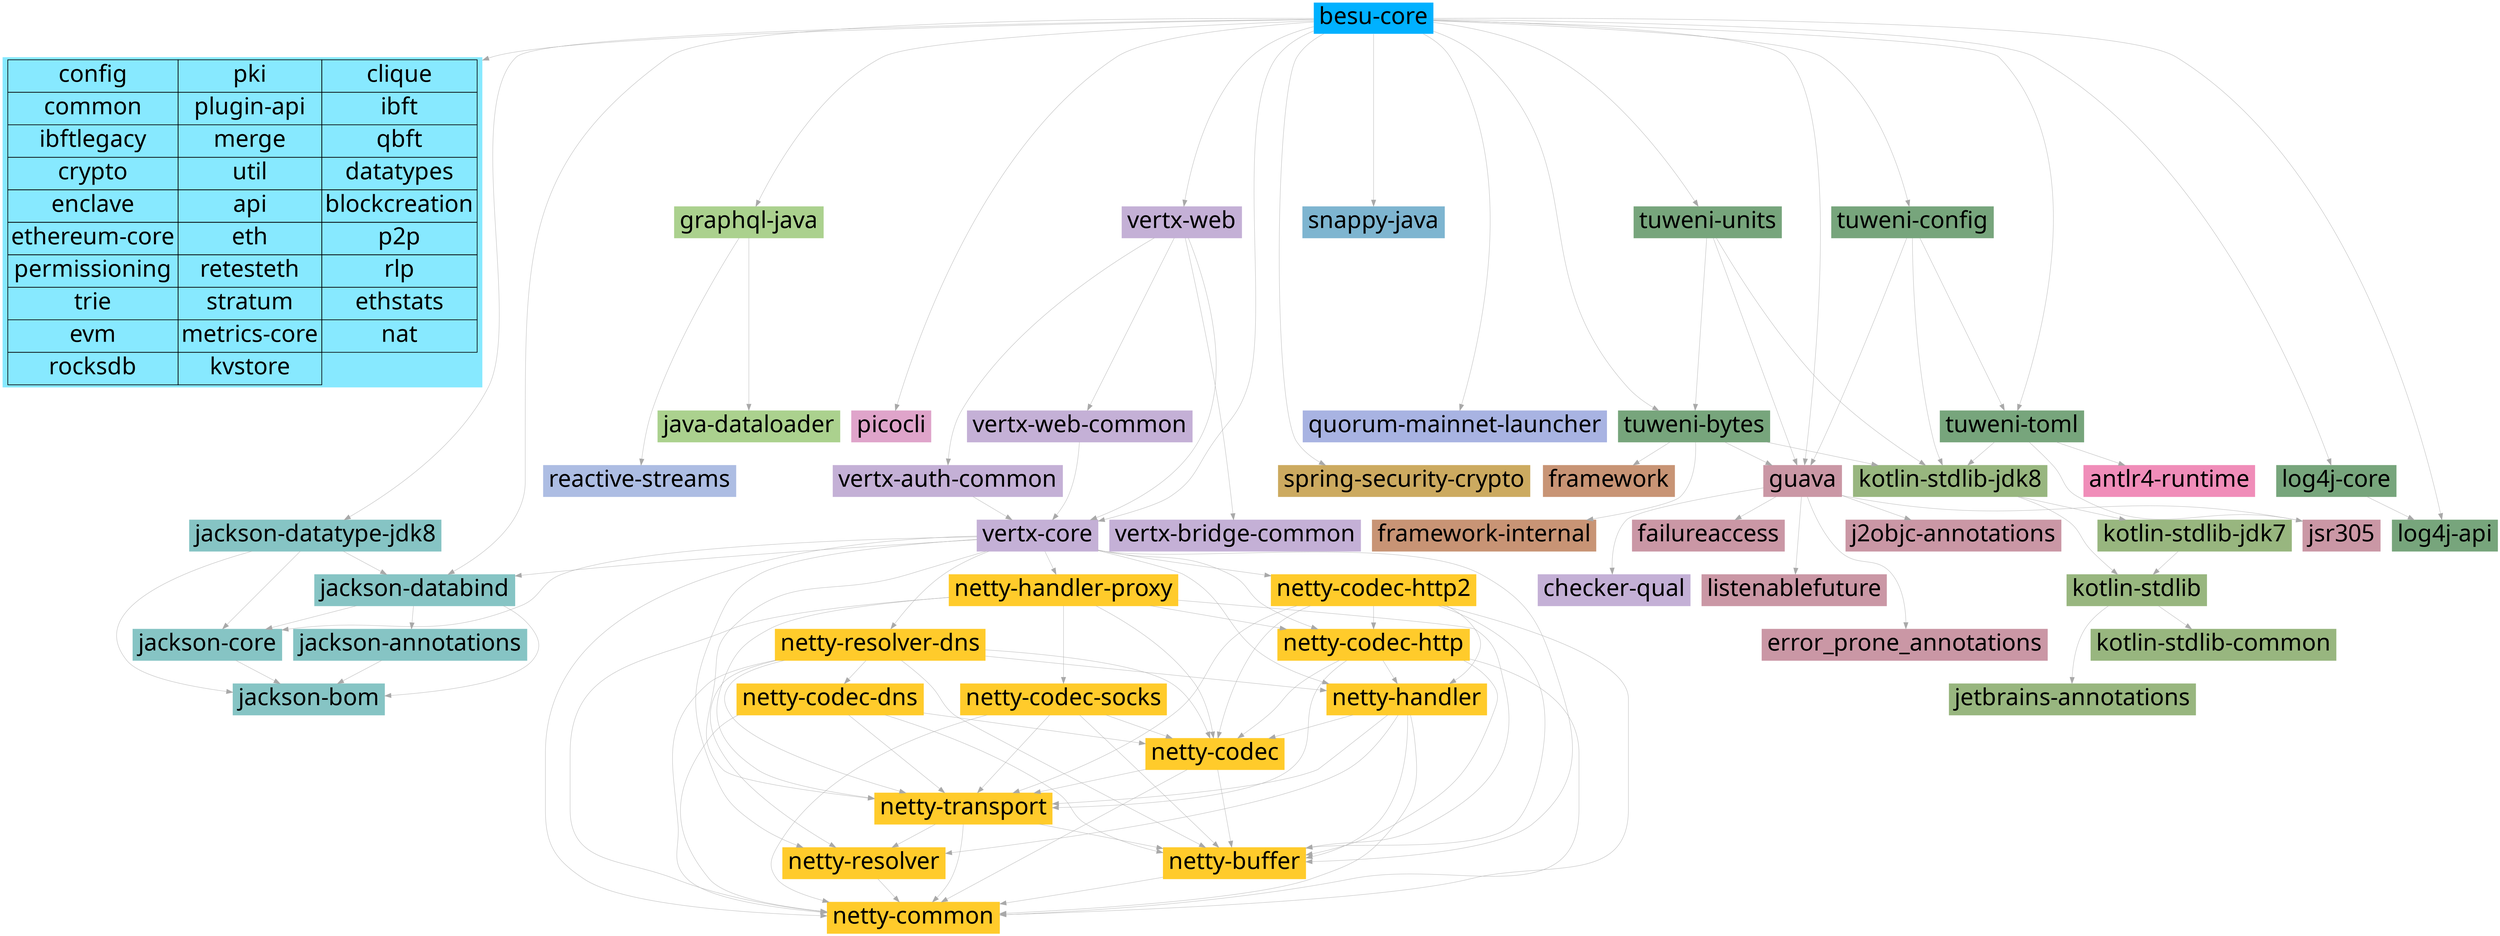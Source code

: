 digraph tree {
	node [fontname="Linux Biolinum"];
	{
		graph [rank=same];
		besubesu	[color="#00B1FF",
			fontsize=36,
			label="besu-core",
			shape=plaintext,
			style=filled];
	}
	internal	[color=black,
		fillcolor="#87E9FF",
		fontsize=36,
		label=<
<TABLE BORDER="0" CELLBORDER="1" CELLSPACING="0" CELLPADDING="4">
  <TR><TD>config</TD><TD PORT="f1">pki</TD><TD PORT="f2">clique</TD></TR>

  <TR><TD>common</TD><TD PORT="f1">plugin-api</TD><TD PORT="f2">ibft</TD></TR>

  <TR><TD>ibftlegacy</TD><TD PORT="f1">merge</TD><TD PORT="f2">qbft</TD></TR>

  <TR><TD>crypto</TD><TD PORT="f1">util</TD><TD PORT="f2">datatypes</TD></TR>

  <TR><TD>enclave</TD><TD PORT="f1">api</TD><TD PORT="f2">blockcreation</TD></TR>

  <TR><TD>ethereum-core</TD><TD PORT="f1">eth</TD><TD PORT="f2">p2p</TD></TR>

  <TR><TD>permissioning</TD><TD PORT="f1">retesteth</TD><TD PORT="f2">rlp</TD></TR>

  <TR><TD>trie</TD><TD PORT="f1">stratum</TD><TD PORT="f2">ethstats</TD></TR>

  <TR><TD>evm</TD><TD PORT="f1">metrics-core</TD><TD PORT="f2">nat</TD></TR>

  <TR><TD>rocksdb</TD><TD PORT="f1">kvstore</TD></TR>
</TABLE>>,
		shape=plaintext,
		style=filled];
	besubesu -> internal	[color=darkgray,
		minlen=1,
		penwidth=0.5];
	comfasterxmljacksoncorejacksondatabind	[color="#86C4C4",
		fontsize=36,
		label="jackson-databind",
		shape=rectangle,
		style=filled];
	besubesu -> comfasterxmljacksoncorejacksondatabind	[color=darkgray,
		penwidth=0.5];
	comfasterxmljacksondatatypejacksondatatypejdk8	[color="#86C4C4",
		fontsize=36,
		label="jackson-datatype-jdk8",
		shape=rectangle,
		style=filled];
	besubesu -> comfasterxmljacksondatatypejacksondatatypejdk8	[color=darkgray,
		penwidth=0.5];
	comgraphqljavagraphqljava	[color="#ABD18E",
		fontsize=36,
		label="graphql-java",
		shape=rectangle,
		style=filled];
	besubesu -> comgraphqljavagraphqljava	[color=darkgray,
		penwidth=0.5];
	infopicoclipicocli	[color="#DFA4CA",
		fontsize=36,
		label=picocli,
		shape=rectangle,
		style=filled];
	besubesu -> infopicoclipicocli	[color=darkgray,
		minlen=2,
		penwidth=0.5];
	iovertxvertxcore	[color="#C4B0D6",
		fontsize=36,
		label="vertx-core",
		shape=rectangle,
		style=filled];
	besubesu -> iovertxvertxcore	[color=darkgray,
		penwidth=0.5];
	iovertxvertxweb	[color="#C4B0D6",
		fontsize=36,
		label="vertx-web",
		shape=rectangle,
		style=filled];
	besubesu -> iovertxvertxweb	[color=darkgray,
		penwidth=0.5];
	orgspringframeworksecurityspringsecuritycrypto	[color="#CCAA60",
		fontsize=36,
		label="spring-security-crypto",
		shape=rectangle,
		style=filled];
	besubesu -> orgspringframeworksecurityspringsecuritycrypto	[color=darkgray,
		minlen=3,
		penwidth=0.5];
	orgxerialsnappysnappyjava	[color="#7EB5D0",
		fontsize=36,
		label="snappy-java",
		shape=rectangle,
		style=filled];
	besubesu -> orgxerialsnappysnappyjava	[color=darkgray,
		minlen=1,
		penwidth=0.5];
	netconsensysservicesquorummainnetlauncher	[color="#A8B3E2",
		fontsize=36,
		label="quorum-mainnet-launcher",
		shape=rectangle,
		style=filled];
	besubesu -> netconsensysservicesquorummainnetlauncher	[color=darkgray,
		minlen=2,
		penwidth=0.5];
	orgapachetuwenituweniunits	[color="#77A57C",
		fontsize=36,
		label="tuweni-units",
		shape=rectangle,
		style=filled];
	besubesu -> orgapachetuwenituweniunits	[color=darkgray,
		penwidth=0.5];
	orgapachetuwenituwenibytes	[color="#77A57C",
		fontsize=36,
		label="tuweni-bytes",
		shape=rectangle,
		style=filled];
	besubesu -> orgapachetuwenituwenibytes	[color=darkgray,
		penwidth=0.5];
	orgapachelogginglog4jlog4japi	[color="#77A57C",
		fontsize=36,
		label="log4j-api",
		shape=rectangle,
		style=filled];
	besubesu -> orgapachelogginglog4jlog4japi	[color=darkgray,
		penwidth=0.5];
	orgapachelogginglog4jlog4jcore	[color="#77A57C",
		fontsize=36,
		label="log4j-core",
		shape=rectangle,
		style=filled];
	besubesu -> orgapachelogginglog4jlog4jcore	[color=darkgray,
		minlen=3,
		penwidth=0.5];
	orgapachetuwenituweniconfig	[color="#77A57C",
		fontsize=36,
		label="tuweni-config",
		shape=rectangle,
		style=filled];
	besubesu -> orgapachetuwenituweniconfig	[color=darkgray,
		penwidth=0.5];
	orgapachetuwenituwenitoml	[color="#77A57C",
		fontsize=36,
		label="tuweni-toml",
		shape=rectangle,
		style=filled];
	besubesu -> orgapachetuwenituwenitoml	[color=darkgray,
		penwidth=0.5];
	comgoogleguavaguava	[color="#CA97A5",
		fontsize=36,
		label=guava,
		shape=rectangle,
		style=filled];
	besubesu -> comgoogleguavaguava	[color=darkgray,
		penwidth=0.5];
	comfasterxmljacksoncorejacksonannotations	[color="#86C4C4",
		fontsize=36,
		label="jackson-annotations",
		shape=rectangle,
		style=filled];
	comfasterxmljacksoncorejacksondatabind -> comfasterxmljacksoncorejacksonannotations	[color=darkgray,
		minlen=1,
		penwidth=0.5];
	comfasterxmljacksonjacksonbom	[color="#86C4C4",
		fontsize=36,
		label="jackson-bom",
		shape=rectangle,
		style=filled];
	comfasterxmljacksoncorejacksondatabind -> comfasterxmljacksonjacksonbom	[color=darkgray,
		penwidth=0.5];
	comfasterxmljacksoncorejacksoncore	[color="#86C4C4",
		fontsize=36,
		label="jackson-core",
		shape=rectangle,
		style=filled];
	comfasterxmljacksoncorejacksondatabind -> comfasterxmljacksoncorejacksoncore	[color=darkgray,
		penwidth=0.5];
	comfasterxmljacksoncorejacksonannotations -> comfasterxmljacksonjacksonbom	[color=darkgray,
		penwidth=0.5];
	comfasterxmljacksoncorejacksoncore -> comfasterxmljacksonjacksonbom	[color=darkgray,
		penwidth=0.5];
	comfasterxmljacksondatatypejacksondatatypejdk8 -> comfasterxmljacksoncorejacksondatabind	[color=darkgray,
		penwidth=0.5];
	comfasterxmljacksondatatypejacksondatatypejdk8 -> comfasterxmljacksonjacksonbom	[color=darkgray,
		penwidth=0.5];
	comfasterxmljacksondatatypejacksondatatypejdk8 -> comfasterxmljacksoncorejacksoncore	[color=darkgray,
		penwidth=0.5];
	comgraphqljavajavadataloader	[color="#ABD18E",
		fontsize=36,
		label="java-dataloader",
		shape=rectangle,
		style=filled];
	comgraphqljavagraphqljava -> comgraphqljavajavadataloader	[color=darkgray,
		minlen=1,
		penwidth=0.5];
	orgreactivestreamsreactivestreams	[color="#ADBDE3",
		fontsize=36,
		label="reactive-streams",
		shape=rectangle,
		style=filled];
	comgraphqljavagraphqljava -> orgreactivestreamsreactivestreams	[color=darkgray,
		minlen=2,
		penwidth=0.5];
	iovertxvertxcore -> comfasterxmljacksoncorejacksondatabind	[color=darkgray,
		penwidth=0.5];
	iovertxvertxcore -> comfasterxmljacksoncorejacksoncore	[color=darkgray,
		penwidth=0.5];
	ionettynettyhandlerproxy	[color="#ffcb2b",
		fontsize=36,
		label="netty-handler-proxy",
		shape=rectangle,
		style=filled];
	iovertxvertxcore -> ionettynettyhandlerproxy	[color=darkgray,
		penwidth=0.5];
	ionettynettycodechttp	[color="#ffcb2b",
		fontsize=36,
		label="netty-codec-http",
		shape=rectangle,
		style=filled];
	iovertxvertxcore -> ionettynettycodechttp	[color=darkgray,
		penwidth=0.5];
	ionettynettyhandler	[color="#ffcb2b",
		fontsize=36,
		label="netty-handler",
		shape=rectangle,
		style=filled];
	iovertxvertxcore -> ionettynettyhandler	[color=darkgray,
		penwidth=0.5];
	ionettynettytransport	[color="#ffcb2b",
		fontsize=36,
		label="netty-transport",
		shape=rectangle,
		style=filled];
	iovertxvertxcore -> ionettynettytransport	[color=darkgray,
		penwidth=0.5];
	ionettynettybuffer	[color="#ffcb2b",
		fontsize=36,
		label="netty-buffer",
		shape=rectangle,
		style=filled];
	iovertxvertxcore -> ionettynettybuffer	[color=darkgray,
		penwidth=0.5];
	ionettynettycommon	[color="#ffcb2b",
		fontsize=36,
		label="netty-common",
		shape=rectangle,
		style=filled];
	iovertxvertxcore -> ionettynettycommon	[color=darkgray,
		penwidth=0.5];
	ionettynettyresolver	[color="#ffcb2b",
		fontsize=36,
		label="netty-resolver",
		shape=rectangle,
		style=filled];
	iovertxvertxcore -> ionettynettyresolver	[color=darkgray,
		penwidth=0.5];
	ionettynettycodechttp2	[color="#ffcb2b",
		fontsize=36,
		label="netty-codec-http2",
		shape=rectangle,
		style=filled];
	iovertxvertxcore -> ionettynettycodechttp2	[color=darkgray,
		penwidth=0.5];
	ionettynettyresolverdns	[color="#ffcb2b",
		fontsize=36,
		label="netty-resolver-dns",
		shape=rectangle,
		style=filled];
	iovertxvertxcore -> ionettynettyresolverdns	[color=darkgray,
		penwidth=0.5];
	iovertxvertxweb -> iovertxvertxcore	[color=darkgray,
		penwidth=0.5];
	iovertxvertxwebcommon	[color="#C4B0D6",
		fontsize=36,
		label="vertx-web-common",
		shape=rectangle,
		style=filled];
	iovertxvertxweb -> iovertxvertxwebcommon	[color=darkgray,
		minlen=1,
		penwidth=0.5];
	iovertxvertxauthcommon	[color="#C4B0D6",
		fontsize=36,
		label="vertx-auth-common",
		shape=rectangle,
		style=filled];
	iovertxvertxweb -> iovertxvertxauthcommon	[color=darkgray,
		minlen=2,
		penwidth=0.5];
	iovertxvertxbridgecommon	[color="#C4B0D6",
		fontsize=36,
		label="vertx-bridge-common",
		shape=rectangle,
		style=filled];
	iovertxvertxweb -> iovertxvertxbridgecommon	[color=darkgray,
		minlen=3,
		penwidth=0.5];
	iovertxvertxwebcommon -> iovertxvertxcore	[color=darkgray,
		penwidth=0.5];
	iovertxvertxauthcommon -> iovertxvertxcore	[color=darkgray,
		penwidth=0.5];
	ionettynettyhandlerproxy -> ionettynettycodechttp	[color=darkgray,
		penwidth=0.5];
	ionettynettycodec	[color="#ffcb2b",
		fontsize=36,
		label="netty-codec",
		shape=rectangle,
		style=filled];
	ionettynettyhandlerproxy -> ionettynettycodec	[color=darkgray,
		penwidth=0.5];
	ionettynettyhandlerproxy -> ionettynettytransport	[color=darkgray,
		penwidth=0.5];
	ionettynettyhandlerproxy -> ionettynettybuffer	[color=darkgray,
		penwidth=0.5];
	ionettynettyhandlerproxy -> ionettynettycommon	[color=darkgray,
		penwidth=0.5];
	ionettynettycodecsocks	[color="#ffcb2b",
		fontsize=36,
		label="netty-codec-socks",
		shape=rectangle,
		style=filled];
	ionettynettyhandlerproxy -> ionettynettycodecsocks	[color=darkgray,
		penwidth=0.5];
	ionettynettycodechttp -> ionettynettyhandler	[color=darkgray,
		penwidth=0.5];
	ionettynettycodechttp -> ionettynettycodec	[color=darkgray,
		penwidth=0.5];
	ionettynettycodechttp -> ionettynettytransport	[color=darkgray,
		penwidth=0.5];
	ionettynettycodechttp -> ionettynettybuffer	[color=darkgray,
		penwidth=0.5];
	ionettynettycodechttp -> ionettynettycommon	[color=darkgray,
		penwidth=0.5];
	ionettynettyhandler -> ionettynettycodec	[color=darkgray,
		penwidth=0.5];
	ionettynettyhandler -> ionettynettytransport	[color=darkgray,
		penwidth=0.5];
	ionettynettyhandler -> ionettynettybuffer	[color=darkgray,
		penwidth=0.5];
	ionettynettyhandler -> ionettynettycommon	[color=darkgray,
		penwidth=0.5];
	ionettynettyhandler -> ionettynettyresolver	[color=darkgray,
		penwidth=0.5];
	ionettynettycodec -> ionettynettytransport	[color=darkgray,
		penwidth=0.5];
	ionettynettycodec -> ionettynettybuffer	[color=darkgray,
		penwidth=0.5];
	ionettynettycodec -> ionettynettycommon	[color=darkgray,
		penwidth=0.5];
	ionettynettytransport -> ionettynettybuffer	[color=darkgray,
		penwidth=0.5];
	ionettynettytransport -> ionettynettycommon	[color=darkgray,
		penwidth=0.5];
	ionettynettytransport -> ionettynettyresolver	[color=darkgray,
		penwidth=0.5];
	ionettynettybuffer -> ionettynettycommon	[color=darkgray,
		penwidth=0.5];
	ionettynettyresolver -> ionettynettycommon	[color=darkgray,
		penwidth=0.5];
	ionettynettycodecsocks -> ionettynettycodec	[color=darkgray,
		penwidth=0.5];
	ionettynettycodecsocks -> ionettynettytransport	[color=darkgray,
		penwidth=0.5];
	ionettynettycodecsocks -> ionettynettybuffer	[color=darkgray,
		penwidth=0.5];
	ionettynettycodecsocks -> ionettynettycommon	[color=darkgray,
		penwidth=0.5];
	ionettynettycodechttp2 -> ionettynettycodechttp	[color=darkgray,
		penwidth=0.5];
	ionettynettycodechttp2 -> ionettynettyhandler	[color=darkgray,
		penwidth=0.5];
	ionettynettycodechttp2 -> ionettynettycodec	[color=darkgray,
		penwidth=0.5];
	ionettynettycodechttp2 -> ionettynettytransport	[color=darkgray,
		penwidth=0.5];
	ionettynettycodechttp2 -> ionettynettybuffer	[color=darkgray,
		penwidth=0.5];
	ionettynettycodechttp2 -> ionettynettycommon	[color=darkgray,
		penwidth=0.5];
	ionettynettyresolverdns -> ionettynettyhandler	[color=darkgray,
		penwidth=0.5];
	ionettynettyresolverdns -> ionettynettycodec	[color=darkgray,
		penwidth=0.5];
	ionettynettyresolverdns -> ionettynettytransport	[color=darkgray,
		penwidth=0.5];
	ionettynettyresolverdns -> ionettynettybuffer	[color=darkgray,
		penwidth=0.5];
	ionettynettyresolverdns -> ionettynettycommon	[color=darkgray,
		penwidth=0.5];
	ionettynettyresolverdns -> ionettynettyresolver	[color=darkgray,
		penwidth=0.5];
	ionettynettycodecdns	[color="#ffcb2b",
		fontsize=36,
		label="netty-codec-dns",
		shape=rectangle,
		style=filled];
	ionettynettyresolverdns -> ionettynettycodecdns	[color=darkgray,
		penwidth=0.5];
	ionettynettycodecdns -> ionettynettycodec	[color=darkgray,
		penwidth=0.5];
	ionettynettycodecdns -> ionettynettytransport	[color=darkgray,
		penwidth=0.5];
	ionettynettycodecdns -> ionettynettybuffer	[color=darkgray,
		penwidth=0.5];
	ionettynettycodecdns -> ionettynettycommon	[color=darkgray,
		penwidth=0.5];
	organtlrantlr4runtime	[color="#F08DB9",
		fontsize=36,
		label="antlr4-runtime",
		shape=rectangle,
		style=filled];
	orgapachetuwenituweniunits -> orgapachetuwenituwenibytes	[color=darkgray,
		penwidth=0.5];
	orgapachetuwenituweniunits -> comgoogleguavaguava	[color=darkgray,
		penwidth=0.5];
	orgjetbrainskotlinkotlinstdlibjdk8	[color="#98B67F",
		fontsize=36,
		label="kotlin-stdlib-jdk8",
		shape=rectangle,
		style=filled];
	orgapachetuwenituweniunits -> orgjetbrainskotlinkotlinstdlibjdk8	[color=darkgray,
		penwidth=0.5];
	orgapachetuwenituwenibytes -> comgoogleguavaguava	[color=darkgray,
		penwidth=0.5];
	orgconnidframework	[color="#C89475",
		fontsize=36,
		label=framework,
		shape=rectangle,
		style=filled];
	orgapachetuwenituwenibytes -> orgconnidframework	[color=darkgray,
		minlen=1,
		penwidth=0.5];
	orgconnidframeworkinternal	[color="#C89475",
		fontsize=36,
		label="framework-internal",
		shape=rectangle,
		style=filled];
	orgapachetuwenituwenibytes -> orgconnidframeworkinternal	[color=darkgray,
		minlen=2,
		penwidth=0.5];
	orgapachetuwenituwenibytes -> orgjetbrainskotlinkotlinstdlibjdk8	[color=darkgray,
		penwidth=0.5];
	orgapachelogginglog4jlog4jcore -> orgapachelogginglog4jlog4japi	[color=darkgray,
		penwidth=0.5];
	orgapachetuwenituweniconfig -> orgapachetuwenituwenitoml	[color=darkgray,
		penwidth=0.5];
	orgapachetuwenituweniconfig -> comgoogleguavaguava	[color=darkgray,
		penwidth=0.5];
	orgapachetuwenituweniconfig -> orgjetbrainskotlinkotlinstdlibjdk8	[color=darkgray,
		penwidth=0.5];
	orgapachetuwenituwenitoml -> organtlrantlr4runtime	[color=darkgray,
		minlen=1,
		penwidth=0.5];
	comgooglecodefindbugsjsr305	[color="#CA97A5",
		fontsize=36,
		label=jsr305,
		shape=rectangle,
		style=filled];
	orgapachetuwenituwenitoml -> comgooglecodefindbugsjsr305	[color=darkgray,
		penwidth=0.5];
	orgapachetuwenituwenitoml -> orgjetbrainskotlinkotlinstdlibjdk8	[color=darkgray,
		penwidth=0.5];
	comgoogleguavafailureaccess	[color="#CA97A5",
		fontsize=36,
		label=failureaccess,
		shape=rectangle,
		style=filled];
	comgoogleguavaguava -> comgoogleguavafailureaccess	[color=darkgray,
		minlen=1,
		penwidth=0.5];
	comgoogleguavalistenablefuture	[color="#CA97A5",
		fontsize=36,
		label=listenablefuture,
		shape=rectangle,
		style=filled];
	comgoogleguavaguava -> comgoogleguavalistenablefuture	[color=darkgray,
		minlen=2,
		penwidth=0.5];
	comgoogleguavaguava -> comgooglecodefindbugsjsr305	[color=darkgray,
		penwidth=0.5];
	comgoogleerrorproneerror_prone_annotations	[color="#CA97A5",
		fontsize=36,
		label=error_prone_annotations,
		shape=rectangle,
		style=filled];
	comgoogleguavaguava -> comgoogleerrorproneerror_prone_annotations	[color=darkgray,
		minlen=3,
		penwidth=0.5];
	comgooglej2objcj2objcannotations	[color="#CA97A5",
		fontsize=36,
		label="j2objc-annotations",
		shape=rectangle,
		style=filled];
	comgoogleguavaguava -> comgooglej2objcj2objcannotations	[color=darkgray,
		minlen=1,
		penwidth=0.5];
	orgcheckerframeworkcheckerqual	[color="#C4B0D6",
		fontsize=36,
		label="checker-qual",
		shape=rectangle,
		style=filled];
	comgoogleguavaguava -> orgcheckerframeworkcheckerqual	[color=darkgray,
		minlen=2,
		penwidth=0.5];
	orgjetbrainskotlinkotlinstdlibjdk7	[color="#98B67F",
		fontsize=36,
		label="kotlin-stdlib-jdk7",
		shape=rectangle,
		style=filled];
	orgjetbrainskotlinkotlinstdlibjdk8 -> orgjetbrainskotlinkotlinstdlibjdk7	[color=darkgray,
		minlen=1,
		penwidth=0.5];
	orgjetbrainskotlinkotlinstdlib	[color="#98B67F",
		fontsize=36,
		label="kotlin-stdlib",
		shape=rectangle,
		style=filled];
	orgjetbrainskotlinkotlinstdlibjdk8 -> orgjetbrainskotlinkotlinstdlib	[color=darkgray,
		penwidth=0.5];
	orgjetbrainskotlinkotlinstdlibjdk7 -> orgjetbrainskotlinkotlinstdlib	[color=darkgray,
		penwidth=0.5];
	orgjetbrainskotlinkotlinstdlibcommon	[color="#98B67F",
		fontsize=36,
		label="kotlin-stdlib-common",
		shape=rectangle,
		style=filled];
	orgjetbrainskotlinkotlinstdlib -> orgjetbrainskotlinkotlinstdlibcommon	[color=darkgray,
		minlen=1,
		penwidth=0.5];
	orgjetbrainsannotations	[color="#98B67F",
		fontsize=36,
		label="jetbrains-annotations",
		shape=rectangle,
		style=filled];
	orgjetbrainskotlinkotlinstdlib -> orgjetbrainsannotations	[color=darkgray,
		minlen=2,
		penwidth=0.5];
}
